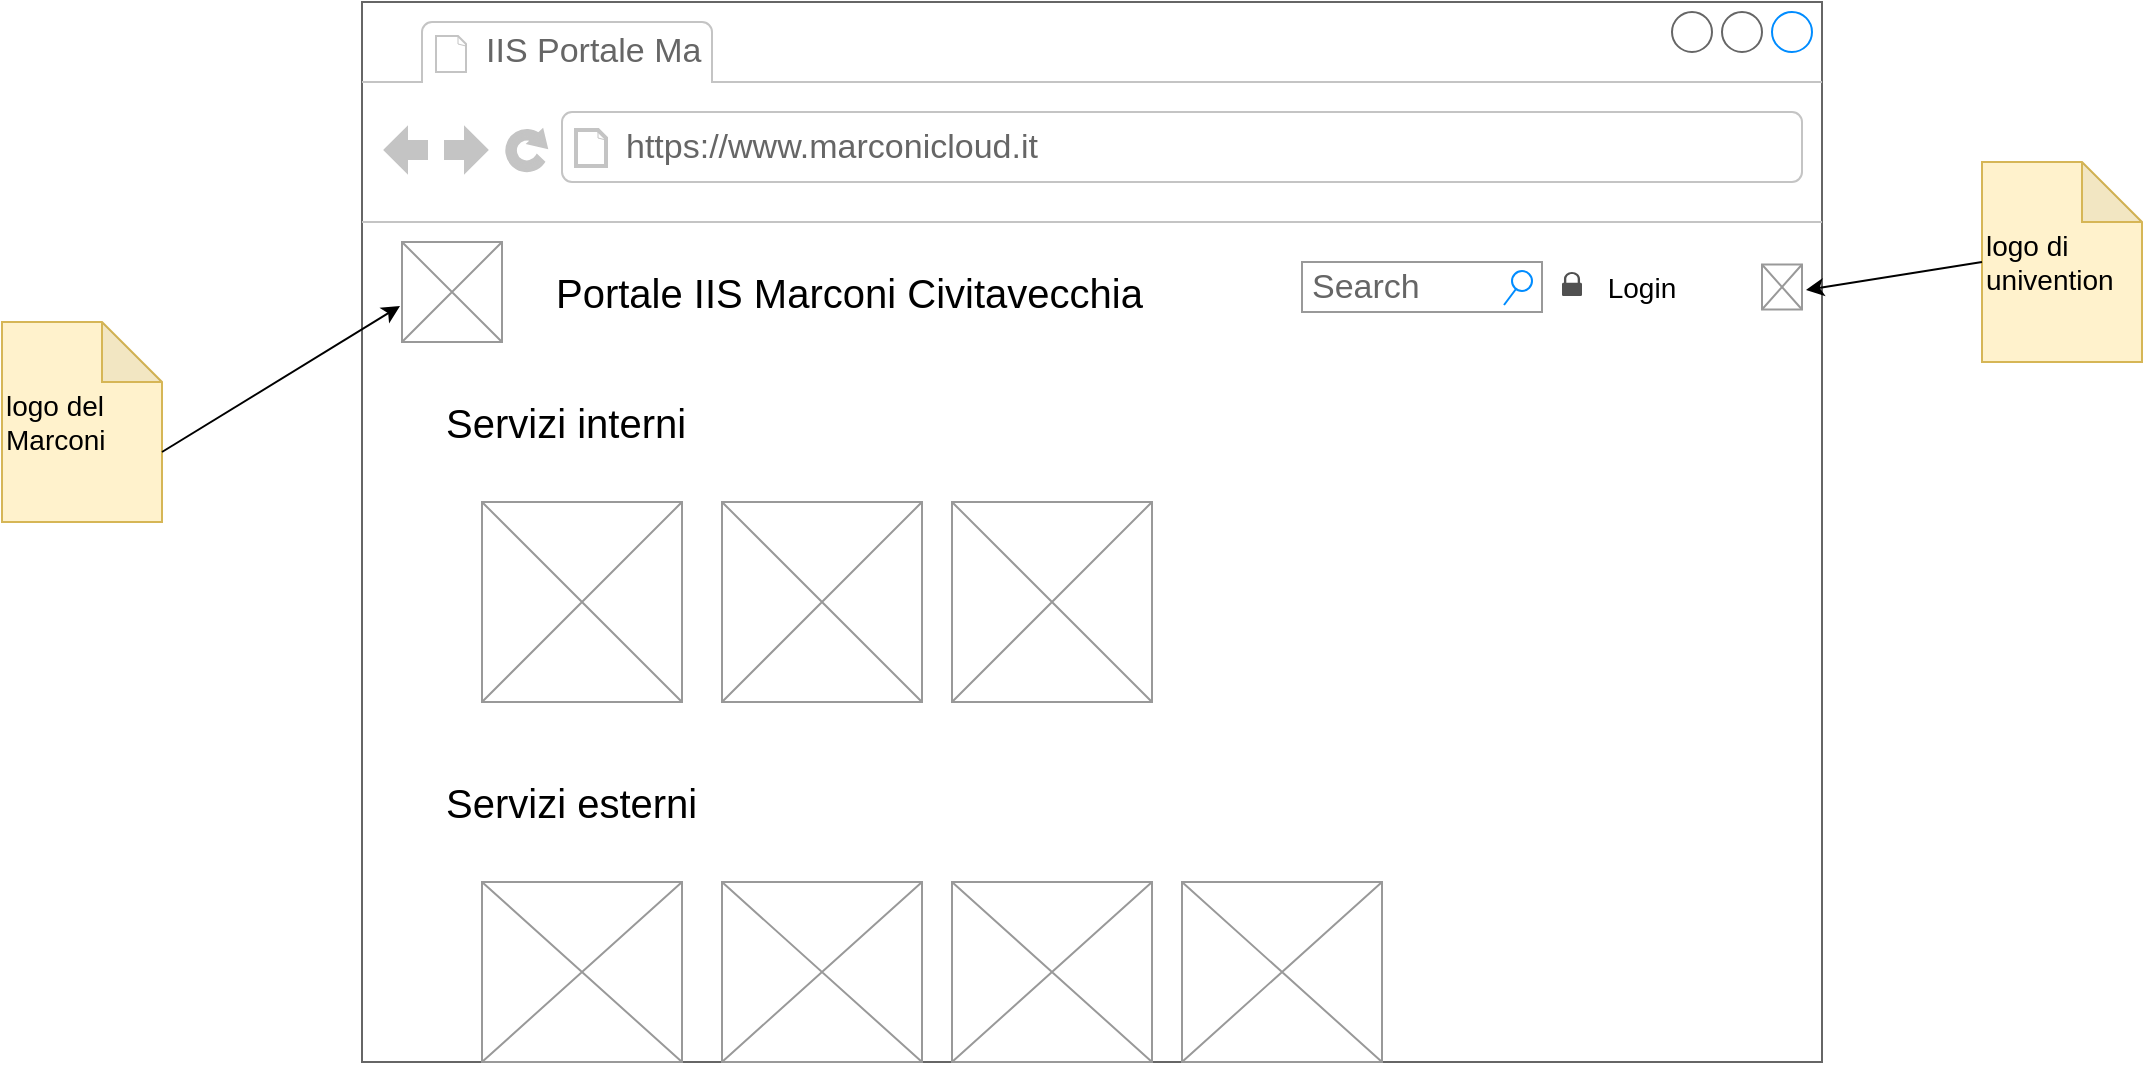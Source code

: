 <mxfile version="14.3.1" type="github">
  <diagram id="4ak0Vm3mq9aS-JCLHp02" name="Page-1">
    <mxGraphModel dx="2742" dy="1292" grid="1" gridSize="10" guides="1" tooltips="1" connect="1" arrows="1" fold="1" page="1" pageScale="1" pageWidth="850" pageHeight="1100" math="0" shadow="0">
      <root>
        <mxCell id="0" />
        <mxCell id="1" parent="0" />
        <mxCell id="QHqVieoAo0VyWfZBsxKu-1" value="" style="strokeWidth=1;shadow=0;dashed=0;align=center;html=1;shape=mxgraph.mockup.containers.browserWindow;rSize=0;strokeColor=#666666;strokeColor2=#008cff;strokeColor3=#c4c4c4;mainText=,;recursiveResize=0;" vertex="1" parent="1">
          <mxGeometry x="30" y="20" width="730" height="530" as="geometry" />
        </mxCell>
        <mxCell id="QHqVieoAo0VyWfZBsxKu-2" value="IIS Portale Ma" style="strokeWidth=1;shadow=0;dashed=0;align=center;html=1;shape=mxgraph.mockup.containers.anchor;fontSize=17;fontColor=#666666;align=left;" vertex="1" parent="QHqVieoAo0VyWfZBsxKu-1">
          <mxGeometry x="60" y="12" width="110" height="26" as="geometry" />
        </mxCell>
        <mxCell id="QHqVieoAo0VyWfZBsxKu-3" value="https://www.marconicloud.it" style="strokeWidth=1;shadow=0;dashed=0;align=center;html=1;shape=mxgraph.mockup.containers.anchor;rSize=0;fontSize=17;fontColor=#666666;align=left;" vertex="1" parent="QHqVieoAo0VyWfZBsxKu-1">
          <mxGeometry x="130" y="60" width="250" height="26" as="geometry" />
        </mxCell>
        <mxCell id="QHqVieoAo0VyWfZBsxKu-4" value="" style="verticalLabelPosition=bottom;shadow=0;dashed=0;align=center;html=1;verticalAlign=top;strokeWidth=1;shape=mxgraph.mockup.graphics.simpleIcon;strokeColor=#999999;" vertex="1" parent="QHqVieoAo0VyWfZBsxKu-1">
          <mxGeometry x="20" y="120" width="50" height="50" as="geometry" />
        </mxCell>
        <mxCell id="QHqVieoAo0VyWfZBsxKu-5" value="Portale IIS Marconi Civitavecchia" style="text;html=1;strokeColor=none;fillColor=none;align=left;verticalAlign=middle;whiteSpace=wrap;rounded=0;fontSize=20;" vertex="1" parent="QHqVieoAo0VyWfZBsxKu-1">
          <mxGeometry x="95" y="135" width="445" height="20" as="geometry" />
        </mxCell>
        <mxCell id="QHqVieoAo0VyWfZBsxKu-6" value="Servizi interni" style="text;html=1;strokeColor=none;fillColor=none;align=left;verticalAlign=middle;whiteSpace=wrap;rounded=0;fontSize=20;" vertex="1" parent="QHqVieoAo0VyWfZBsxKu-1">
          <mxGeometry x="40" y="190" width="150" height="40" as="geometry" />
        </mxCell>
        <mxCell id="QHqVieoAo0VyWfZBsxKu-7" value="" style="verticalLabelPosition=bottom;shadow=0;dashed=0;align=center;html=1;verticalAlign=top;strokeWidth=1;shape=mxgraph.mockup.graphics.simpleIcon;strokeColor=#999999;fillColor=#ffffff;fontSize=20;" vertex="1" parent="QHqVieoAo0VyWfZBsxKu-1">
          <mxGeometry x="60" y="250" width="100" height="100" as="geometry" />
        </mxCell>
        <mxCell id="QHqVieoAo0VyWfZBsxKu-8" value="" style="verticalLabelPosition=bottom;shadow=0;dashed=0;align=center;html=1;verticalAlign=top;strokeWidth=1;shape=mxgraph.mockup.graphics.simpleIcon;strokeColor=#999999;fillColor=#ffffff;fontSize=20;" vertex="1" parent="QHqVieoAo0VyWfZBsxKu-1">
          <mxGeometry x="180" y="250" width="100" height="100" as="geometry" />
        </mxCell>
        <mxCell id="QHqVieoAo0VyWfZBsxKu-9" value="" style="verticalLabelPosition=bottom;shadow=0;dashed=0;align=center;html=1;verticalAlign=top;strokeWidth=1;shape=mxgraph.mockup.graphics.simpleIcon;strokeColor=#999999;fillColor=#ffffff;fontSize=20;" vertex="1" parent="QHqVieoAo0VyWfZBsxKu-1">
          <mxGeometry x="295" y="250" width="100" height="100" as="geometry" />
        </mxCell>
        <mxCell id="QHqVieoAo0VyWfZBsxKu-16" value="Servizi esterni" style="text;html=1;strokeColor=none;fillColor=none;align=left;verticalAlign=middle;whiteSpace=wrap;rounded=0;fontSize=20;" vertex="1" parent="QHqVieoAo0VyWfZBsxKu-1">
          <mxGeometry x="40" y="380" width="150" height="40" as="geometry" />
        </mxCell>
        <mxCell id="QHqVieoAo0VyWfZBsxKu-17" value="" style="verticalLabelPosition=bottom;shadow=0;dashed=0;align=center;html=1;verticalAlign=top;strokeWidth=1;shape=mxgraph.mockup.graphics.simpleIcon;strokeColor=#999999;fillColor=#ffffff;fontSize=20;" vertex="1" parent="QHqVieoAo0VyWfZBsxKu-1">
          <mxGeometry x="60" y="440" width="100" height="90" as="geometry" />
        </mxCell>
        <mxCell id="QHqVieoAo0VyWfZBsxKu-18" value="" style="verticalLabelPosition=bottom;shadow=0;dashed=0;align=center;html=1;verticalAlign=top;strokeWidth=1;shape=mxgraph.mockup.graphics.simpleIcon;strokeColor=#999999;fillColor=#ffffff;fontSize=20;" vertex="1" parent="QHqVieoAo0VyWfZBsxKu-1">
          <mxGeometry x="180" y="440" width="100" height="90" as="geometry" />
        </mxCell>
        <mxCell id="QHqVieoAo0VyWfZBsxKu-19" value="" style="verticalLabelPosition=bottom;shadow=0;dashed=0;align=center;html=1;verticalAlign=top;strokeWidth=1;shape=mxgraph.mockup.graphics.simpleIcon;strokeColor=#999999;fillColor=#ffffff;fontSize=20;" vertex="1" parent="QHqVieoAo0VyWfZBsxKu-1">
          <mxGeometry x="295" y="440" width="100" height="90" as="geometry" />
        </mxCell>
        <mxCell id="QHqVieoAo0VyWfZBsxKu-20" value="" style="verticalLabelPosition=bottom;shadow=0;dashed=0;align=center;html=1;verticalAlign=top;strokeWidth=1;shape=mxgraph.mockup.graphics.simpleIcon;strokeColor=#999999;fillColor=#ffffff;fontSize=20;" vertex="1" parent="QHqVieoAo0VyWfZBsxKu-1">
          <mxGeometry x="410" y="440" width="100" height="90" as="geometry" />
        </mxCell>
        <mxCell id="QHqVieoAo0VyWfZBsxKu-21" value="Search" style="strokeWidth=1;shadow=0;dashed=0;align=center;html=1;shape=mxgraph.mockup.forms.searchBox;strokeColor=#999999;mainText=;strokeColor2=#008cff;fontColor=#666666;fontSize=17;align=left;spacingLeft=3;" vertex="1" parent="QHqVieoAo0VyWfZBsxKu-1">
          <mxGeometry x="470" y="130" width="120" height="25" as="geometry" />
        </mxCell>
        <mxCell id="QHqVieoAo0VyWfZBsxKu-22" value="" style="pointerEvents=1;shadow=0;dashed=0;html=1;strokeColor=none;fillColor=#505050;labelPosition=center;verticalLabelPosition=bottom;verticalAlign=top;outlineConnect=0;align=center;shape=mxgraph.office.security.lock_protected;fontSize=20;" vertex="1" parent="QHqVieoAo0VyWfZBsxKu-1">
          <mxGeometry x="600" y="135" width="10" height="12" as="geometry" />
        </mxCell>
        <mxCell id="QHqVieoAo0VyWfZBsxKu-23" value="Login" style="text;html=1;strokeColor=none;fillColor=none;align=center;verticalAlign=middle;whiteSpace=wrap;rounded=0;fontSize=14;" vertex="1" parent="QHqVieoAo0VyWfZBsxKu-1">
          <mxGeometry x="620" y="132.5" width="40" height="20" as="geometry" />
        </mxCell>
        <mxCell id="QHqVieoAo0VyWfZBsxKu-24" value="" style="shape=image;html=1;verticalAlign=top;verticalLabelPosition=bottom;labelBackgroundColor=#ffffff;imageAspect=0;aspect=fixed;image=https://cdn4.iconfinder.com/data/icons/wirecons-free-vector-icons/32/menu-alt-128.png;fontSize=14;align=left;" vertex="1" parent="QHqVieoAo0VyWfZBsxKu-1">
          <mxGeometry x="670" y="137" width="20" height="20" as="geometry" />
        </mxCell>
        <mxCell id="QHqVieoAo0VyWfZBsxKu-25" value="" style="verticalLabelPosition=bottom;shadow=0;dashed=0;align=center;html=1;verticalAlign=top;strokeWidth=1;shape=mxgraph.mockup.graphics.simpleIcon;strokeColor=#999999;fontSize=14;" vertex="1" parent="QHqVieoAo0VyWfZBsxKu-1">
          <mxGeometry x="700" y="131.25" width="20" height="22.5" as="geometry" />
        </mxCell>
        <mxCell id="QHqVieoAo0VyWfZBsxKu-26" value="logo di univention" style="shape=note;whiteSpace=wrap;html=1;backgroundOutline=1;darkOpacity=0.05;fontSize=14;align=left;fillColor=#fff2cc;strokeColor=#d6b656;" vertex="1" parent="1">
          <mxGeometry x="840" y="100" width="80" height="100" as="geometry" />
        </mxCell>
        <mxCell id="QHqVieoAo0VyWfZBsxKu-28" value="" style="endArrow=classic;html=1;fontSize=14;exitX=0;exitY=0.5;exitDx=0;exitDy=0;exitPerimeter=0;entryX=1.1;entryY=0.567;entryDx=0;entryDy=0;entryPerimeter=0;" edge="1" parent="1" source="QHqVieoAo0VyWfZBsxKu-26" target="QHqVieoAo0VyWfZBsxKu-25">
          <mxGeometry width="50" height="50" relative="1" as="geometry">
            <mxPoint x="650" y="300" as="sourcePoint" />
            <mxPoint x="700" y="250" as="targetPoint" />
          </mxGeometry>
        </mxCell>
        <mxCell id="QHqVieoAo0VyWfZBsxKu-29" value="logo del Marconi" style="shape=note;whiteSpace=wrap;html=1;backgroundOutline=1;darkOpacity=0.05;fontSize=14;align=left;fillColor=#fff2cc;strokeColor=#d6b656;" vertex="1" parent="1">
          <mxGeometry x="-150" y="180" width="80" height="100" as="geometry" />
        </mxCell>
        <mxCell id="QHqVieoAo0VyWfZBsxKu-30" value="" style="endArrow=classic;html=1;fontSize=14;exitX=0;exitY=0;exitDx=80;exitDy=65;exitPerimeter=0;entryX=-0.02;entryY=0.64;entryDx=0;entryDy=0;entryPerimeter=0;" edge="1" parent="1" source="QHqVieoAo0VyWfZBsxKu-29" target="QHqVieoAo0VyWfZBsxKu-4">
          <mxGeometry width="50" height="50" relative="1" as="geometry">
            <mxPoint x="80" y="300" as="sourcePoint" />
            <mxPoint x="130" y="250" as="targetPoint" />
          </mxGeometry>
        </mxCell>
      </root>
    </mxGraphModel>
  </diagram>
</mxfile>
